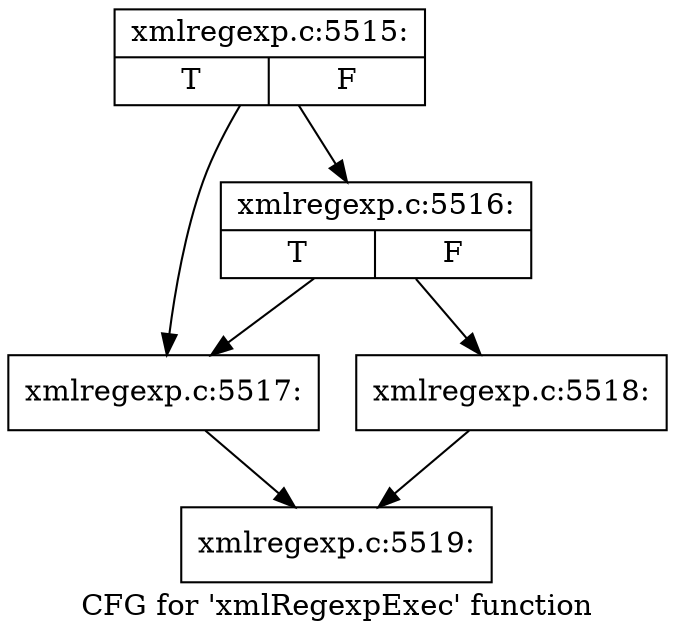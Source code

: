 digraph "CFG for 'xmlRegexpExec' function" {
	label="CFG for 'xmlRegexpExec' function";

	Node0x563d9d57f300 [shape=record,label="{xmlregexp.c:5515:|{<s0>T|<s1>F}}"];
	Node0x563d9d57f300 -> Node0x563d9d527870;
	Node0x563d9d57f300 -> Node0x563d9d527910;
	Node0x563d9d527910 [shape=record,label="{xmlregexp.c:5516:|{<s0>T|<s1>F}}"];
	Node0x563d9d527910 -> Node0x563d9d527870;
	Node0x563d9d527910 -> Node0x563d9d5278c0;
	Node0x563d9d527870 [shape=record,label="{xmlregexp.c:5517:}"];
	Node0x563d9d527870 -> Node0x563d9d526d60;
	Node0x563d9d5278c0 [shape=record,label="{xmlregexp.c:5518:}"];
	Node0x563d9d5278c0 -> Node0x563d9d526d60;
	Node0x563d9d526d60 [shape=record,label="{xmlregexp.c:5519:}"];
}
